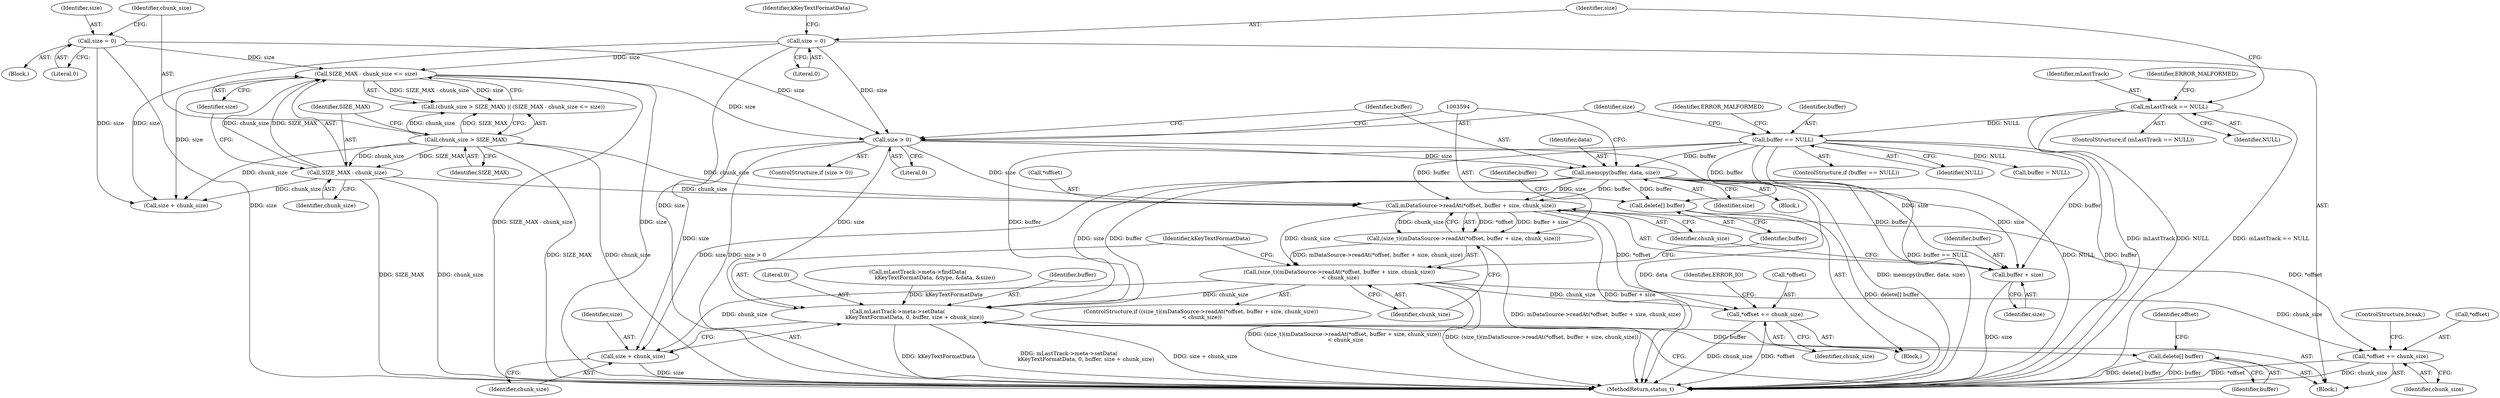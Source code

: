 digraph "0_Android_8a3a2f6ea7defe1a81bb32b3c9f3537f84749b9d@API" {
"1003587" [label="(Call,memcpy(buffer, data, size))"];
"1003576" [label="(Call,buffer == NULL)"];
"1003530" [label="(Call,mLastTrack == NULL)"];
"1003583" [label="(Call,size > 0)"];
"1003538" [label="(Call,size = 0)"];
"1003560" [label="(Call,SIZE_MAX - chunk_size <= size)"];
"1003561" [label="(Call,SIZE_MAX - chunk_size)"];
"1003557" [label="(Call,chunk_size > SIZE_MAX)"];
"1003552" [label="(Call,size = 0)"];
"1003595" [label="(Call,mDataSource->readAt(*offset, buffer + size, chunk_size))"];
"1003593" [label="(Call,(size_t)(mDataSource->readAt(*offset, buffer + size, chunk_size)))"];
"1003592" [label="(Call,(size_t)(mDataSource->readAt(*offset, buffer + size, chunk_size))\n < chunk_size)"];
"1003609" [label="(Call,*offset += chunk_size)"];
"1003615" [label="(Call,mLastTrack->meta->setData(\n                    kKeyTextFormatData, 0, buffer, size + chunk_size))"];
"1003622" [label="(Call,delete[] buffer)"];
"1003619" [label="(Call,size + chunk_size)"];
"1003624" [label="(Call,*offset += chunk_size)"];
"1003598" [label="(Call,buffer + size)"];
"1003604" [label="(Call,delete[] buffer)"];
"1003576" [label="(Call,buffer == NULL)"];
"1003575" [label="(ControlStructure,if (buffer == NULL))"];
"1003625" [label="(Call,*offset)"];
"1003595" [label="(Call,mDataSource->readAt(*offset, buffer + size, chunk_size))"];
"1003539" [label="(Identifier,size)"];
"1003563" [label="(Identifier,chunk_size)"];
"1003588" [label="(Identifier,buffer)"];
"1003610" [label="(Call,*offset)"];
"1003618" [label="(Identifier,buffer)"];
"1003621" [label="(Identifier,chunk_size)"];
"1003553" [label="(Identifier,size)"];
"1003596" [label="(Call,*offset)"];
"1003531" [label="(Identifier,mLastTrack)"];
"1003609" [label="(Call,*offset += chunk_size)"];
"1003627" [label="(Identifier,chunk_size)"];
"1003620" [label="(Identifier,size)"];
"1003534" [label="(Identifier,ERROR_MALFORMED)"];
"1003583" [label="(Call,size > 0)"];
"1003532" [label="(Identifier,NULL)"];
"1003582" [label="(ControlStructure,if (size > 0))"];
"1003592" [label="(Call,(size_t)(mDataSource->readAt(*offset, buffer + size, chunk_size))\n < chunk_size)"];
"1003598" [label="(Call,buffer + size)"];
"1003605" [label="(Identifier,buffer)"];
"1003590" [label="(Identifier,size)"];
"1003557" [label="(Call,chunk_size > SIZE_MAX)"];
"1003612" [label="(Identifier,chunk_size)"];
"1003577" [label="(Identifier,buffer)"];
"1003572" [label="(Call,size + chunk_size)"];
"1003622" [label="(Call,delete[] buffer)"];
"1003585" [label="(Literal,0)"];
"1003593" [label="(Call,(size_t)(mDataSource->readAt(*offset, buffer + size, chunk_size)))"];
"1003600" [label="(Identifier,size)"];
"1003560" [label="(Call,SIZE_MAX - chunk_size <= size)"];
"1003578" [label="(Identifier,NULL)"];
"1003528" [label="(Block,)"];
"1003587" [label="(Call,memcpy(buffer, data, size))"];
"1003923" [label="(MethodReturn,status_t)"];
"1003619" [label="(Call,size + chunk_size)"];
"1003616" [label="(Identifier,kKeyTextFormatData)"];
"1003530" [label="(Call,mLastTrack == NULL)"];
"1003558" [label="(Identifier,chunk_size)"];
"1003561" [label="(Call,SIZE_MAX - chunk_size)"];
"1003601" [label="(Identifier,chunk_size)"];
"1003617" [label="(Literal,0)"];
"1003554" [label="(Literal,0)"];
"1003603" [label="(Block,)"];
"1003623" [label="(Identifier,buffer)"];
"1003562" [label="(Identifier,SIZE_MAX)"];
"1003559" [label="(Identifier,SIZE_MAX)"];
"1003586" [label="(Block,)"];
"1003551" [label="(Block,)"];
"1003624" [label="(Call,*offset += chunk_size)"];
"1003591" [label="(ControlStructure,if ((size_t)(mDataSource->readAt(*offset, buffer + size, chunk_size))\n < chunk_size))"];
"1003607" [label="(Identifier,buffer)"];
"1003628" [label="(ControlStructure,break;)"];
"1003564" [label="(Identifier,size)"];
"1003606" [label="(Call,buffer = NULL)"];
"1003589" [label="(Identifier,data)"];
"1003556" [label="(Call,(chunk_size > SIZE_MAX) || (SIZE_MAX - chunk_size <= size))"];
"1003615" [label="(Call,mLastTrack->meta->setData(\n                    kKeyTextFormatData, 0, buffer, size + chunk_size))"];
"1003602" [label="(Identifier,chunk_size)"];
"1003581" [label="(Identifier,ERROR_MALFORMED)"];
"1003614" [label="(Identifier,ERROR_IO)"];
"1003544" [label="(Identifier,kKeyTextFormatData)"];
"1003540" [label="(Literal,0)"];
"1003538" [label="(Call,size = 0)"];
"1003543" [label="(Call,mLastTrack->meta->findData(\n                    kKeyTextFormatData, &type, &data, &size))"];
"1003604" [label="(Call,delete[] buffer)"];
"1003584" [label="(Identifier,size)"];
"1003529" [label="(ControlStructure,if (mLastTrack == NULL))"];
"1003599" [label="(Identifier,buffer)"];
"1003552" [label="(Call,size = 0)"];
"1003626" [label="(Identifier,offset)"];
"1003587" -> "1003586"  [label="AST: "];
"1003587" -> "1003590"  [label="CFG: "];
"1003588" -> "1003587"  [label="AST: "];
"1003589" -> "1003587"  [label="AST: "];
"1003590" -> "1003587"  [label="AST: "];
"1003594" -> "1003587"  [label="CFG: "];
"1003587" -> "1003923"  [label="DDG: data"];
"1003587" -> "1003923"  [label="DDG: memcpy(buffer, data, size)"];
"1003576" -> "1003587"  [label="DDG: buffer"];
"1003583" -> "1003587"  [label="DDG: size"];
"1003587" -> "1003595"  [label="DDG: buffer"];
"1003587" -> "1003595"  [label="DDG: size"];
"1003587" -> "1003598"  [label="DDG: buffer"];
"1003587" -> "1003598"  [label="DDG: size"];
"1003587" -> "1003604"  [label="DDG: buffer"];
"1003587" -> "1003615"  [label="DDG: buffer"];
"1003587" -> "1003615"  [label="DDG: size"];
"1003587" -> "1003619"  [label="DDG: size"];
"1003576" -> "1003575"  [label="AST: "];
"1003576" -> "1003578"  [label="CFG: "];
"1003577" -> "1003576"  [label="AST: "];
"1003578" -> "1003576"  [label="AST: "];
"1003581" -> "1003576"  [label="CFG: "];
"1003584" -> "1003576"  [label="CFG: "];
"1003576" -> "1003923"  [label="DDG: buffer == NULL"];
"1003576" -> "1003923"  [label="DDG: NULL"];
"1003576" -> "1003923"  [label="DDG: buffer"];
"1003530" -> "1003576"  [label="DDG: NULL"];
"1003576" -> "1003595"  [label="DDG: buffer"];
"1003576" -> "1003598"  [label="DDG: buffer"];
"1003576" -> "1003604"  [label="DDG: buffer"];
"1003576" -> "1003606"  [label="DDG: NULL"];
"1003576" -> "1003615"  [label="DDG: buffer"];
"1003530" -> "1003529"  [label="AST: "];
"1003530" -> "1003532"  [label="CFG: "];
"1003531" -> "1003530"  [label="AST: "];
"1003532" -> "1003530"  [label="AST: "];
"1003534" -> "1003530"  [label="CFG: "];
"1003539" -> "1003530"  [label="CFG: "];
"1003530" -> "1003923"  [label="DDG: mLastTrack == NULL"];
"1003530" -> "1003923"  [label="DDG: mLastTrack"];
"1003530" -> "1003923"  [label="DDG: NULL"];
"1003583" -> "1003582"  [label="AST: "];
"1003583" -> "1003585"  [label="CFG: "];
"1003584" -> "1003583"  [label="AST: "];
"1003585" -> "1003583"  [label="AST: "];
"1003588" -> "1003583"  [label="CFG: "];
"1003594" -> "1003583"  [label="CFG: "];
"1003583" -> "1003923"  [label="DDG: size > 0"];
"1003538" -> "1003583"  [label="DDG: size"];
"1003560" -> "1003583"  [label="DDG: size"];
"1003552" -> "1003583"  [label="DDG: size"];
"1003583" -> "1003595"  [label="DDG: size"];
"1003583" -> "1003598"  [label="DDG: size"];
"1003583" -> "1003615"  [label="DDG: size"];
"1003583" -> "1003619"  [label="DDG: size"];
"1003538" -> "1003528"  [label="AST: "];
"1003538" -> "1003540"  [label="CFG: "];
"1003539" -> "1003538"  [label="AST: "];
"1003540" -> "1003538"  [label="AST: "];
"1003544" -> "1003538"  [label="CFG: "];
"1003538" -> "1003923"  [label="DDG: size"];
"1003538" -> "1003560"  [label="DDG: size"];
"1003538" -> "1003572"  [label="DDG: size"];
"1003560" -> "1003556"  [label="AST: "];
"1003560" -> "1003564"  [label="CFG: "];
"1003561" -> "1003560"  [label="AST: "];
"1003564" -> "1003560"  [label="AST: "];
"1003556" -> "1003560"  [label="CFG: "];
"1003560" -> "1003923"  [label="DDG: size"];
"1003560" -> "1003923"  [label="DDG: SIZE_MAX - chunk_size"];
"1003560" -> "1003556"  [label="DDG: SIZE_MAX - chunk_size"];
"1003560" -> "1003556"  [label="DDG: size"];
"1003561" -> "1003560"  [label="DDG: SIZE_MAX"];
"1003561" -> "1003560"  [label="DDG: chunk_size"];
"1003552" -> "1003560"  [label="DDG: size"];
"1003560" -> "1003572"  [label="DDG: size"];
"1003561" -> "1003563"  [label="CFG: "];
"1003562" -> "1003561"  [label="AST: "];
"1003563" -> "1003561"  [label="AST: "];
"1003564" -> "1003561"  [label="CFG: "];
"1003561" -> "1003923"  [label="DDG: SIZE_MAX"];
"1003561" -> "1003923"  [label="DDG: chunk_size"];
"1003557" -> "1003561"  [label="DDG: SIZE_MAX"];
"1003557" -> "1003561"  [label="DDG: chunk_size"];
"1003561" -> "1003572"  [label="DDG: chunk_size"];
"1003561" -> "1003595"  [label="DDG: chunk_size"];
"1003557" -> "1003556"  [label="AST: "];
"1003557" -> "1003559"  [label="CFG: "];
"1003558" -> "1003557"  [label="AST: "];
"1003559" -> "1003557"  [label="AST: "];
"1003562" -> "1003557"  [label="CFG: "];
"1003556" -> "1003557"  [label="CFG: "];
"1003557" -> "1003923"  [label="DDG: SIZE_MAX"];
"1003557" -> "1003923"  [label="DDG: chunk_size"];
"1003557" -> "1003556"  [label="DDG: chunk_size"];
"1003557" -> "1003556"  [label="DDG: SIZE_MAX"];
"1003557" -> "1003572"  [label="DDG: chunk_size"];
"1003557" -> "1003595"  [label="DDG: chunk_size"];
"1003552" -> "1003551"  [label="AST: "];
"1003552" -> "1003554"  [label="CFG: "];
"1003553" -> "1003552"  [label="AST: "];
"1003554" -> "1003552"  [label="AST: "];
"1003558" -> "1003552"  [label="CFG: "];
"1003552" -> "1003923"  [label="DDG: size"];
"1003552" -> "1003572"  [label="DDG: size"];
"1003595" -> "1003593"  [label="AST: "];
"1003595" -> "1003601"  [label="CFG: "];
"1003596" -> "1003595"  [label="AST: "];
"1003598" -> "1003595"  [label="AST: "];
"1003601" -> "1003595"  [label="AST: "];
"1003593" -> "1003595"  [label="CFG: "];
"1003595" -> "1003923"  [label="DDG: buffer + size"];
"1003595" -> "1003593"  [label="DDG: *offset"];
"1003595" -> "1003593"  [label="DDG: buffer + size"];
"1003595" -> "1003593"  [label="DDG: chunk_size"];
"1003595" -> "1003592"  [label="DDG: chunk_size"];
"1003595" -> "1003609"  [label="DDG: *offset"];
"1003595" -> "1003624"  [label="DDG: *offset"];
"1003593" -> "1003592"  [label="AST: "];
"1003594" -> "1003593"  [label="AST: "];
"1003602" -> "1003593"  [label="CFG: "];
"1003593" -> "1003923"  [label="DDG: mDataSource->readAt(*offset, buffer + size, chunk_size)"];
"1003593" -> "1003592"  [label="DDG: mDataSource->readAt(*offset, buffer + size, chunk_size)"];
"1003592" -> "1003591"  [label="AST: "];
"1003592" -> "1003602"  [label="CFG: "];
"1003602" -> "1003592"  [label="AST: "];
"1003605" -> "1003592"  [label="CFG: "];
"1003616" -> "1003592"  [label="CFG: "];
"1003592" -> "1003923"  [label="DDG: (size_t)(mDataSource->readAt(*offset, buffer + size, chunk_size))"];
"1003592" -> "1003923"  [label="DDG: (size_t)(mDataSource->readAt(*offset, buffer + size, chunk_size))\n < chunk_size"];
"1003592" -> "1003609"  [label="DDG: chunk_size"];
"1003592" -> "1003615"  [label="DDG: chunk_size"];
"1003592" -> "1003619"  [label="DDG: chunk_size"];
"1003592" -> "1003624"  [label="DDG: chunk_size"];
"1003609" -> "1003603"  [label="AST: "];
"1003609" -> "1003612"  [label="CFG: "];
"1003610" -> "1003609"  [label="AST: "];
"1003612" -> "1003609"  [label="AST: "];
"1003614" -> "1003609"  [label="CFG: "];
"1003609" -> "1003923"  [label="DDG: chunk_size"];
"1003609" -> "1003923"  [label="DDG: *offset"];
"1003615" -> "1003528"  [label="AST: "];
"1003615" -> "1003619"  [label="CFG: "];
"1003616" -> "1003615"  [label="AST: "];
"1003617" -> "1003615"  [label="AST: "];
"1003618" -> "1003615"  [label="AST: "];
"1003619" -> "1003615"  [label="AST: "];
"1003623" -> "1003615"  [label="CFG: "];
"1003615" -> "1003923"  [label="DDG: size + chunk_size"];
"1003615" -> "1003923"  [label="DDG: kKeyTextFormatData"];
"1003615" -> "1003923"  [label="DDG: mLastTrack->meta->setData(\n                    kKeyTextFormatData, 0, buffer, size + chunk_size)"];
"1003543" -> "1003615"  [label="DDG: kKeyTextFormatData"];
"1003615" -> "1003622"  [label="DDG: buffer"];
"1003622" -> "1003528"  [label="AST: "];
"1003622" -> "1003623"  [label="CFG: "];
"1003623" -> "1003622"  [label="AST: "];
"1003626" -> "1003622"  [label="CFG: "];
"1003622" -> "1003923"  [label="DDG: buffer"];
"1003622" -> "1003923"  [label="DDG: delete[] buffer"];
"1003619" -> "1003621"  [label="CFG: "];
"1003620" -> "1003619"  [label="AST: "];
"1003621" -> "1003619"  [label="AST: "];
"1003619" -> "1003923"  [label="DDG: size"];
"1003624" -> "1003528"  [label="AST: "];
"1003624" -> "1003627"  [label="CFG: "];
"1003625" -> "1003624"  [label="AST: "];
"1003627" -> "1003624"  [label="AST: "];
"1003628" -> "1003624"  [label="CFG: "];
"1003624" -> "1003923"  [label="DDG: chunk_size"];
"1003624" -> "1003923"  [label="DDG: *offset"];
"1003598" -> "1003600"  [label="CFG: "];
"1003599" -> "1003598"  [label="AST: "];
"1003600" -> "1003598"  [label="AST: "];
"1003601" -> "1003598"  [label="CFG: "];
"1003598" -> "1003923"  [label="DDG: size"];
"1003604" -> "1003603"  [label="AST: "];
"1003604" -> "1003605"  [label="CFG: "];
"1003605" -> "1003604"  [label="AST: "];
"1003607" -> "1003604"  [label="CFG: "];
"1003604" -> "1003923"  [label="DDG: delete[] buffer"];
}
